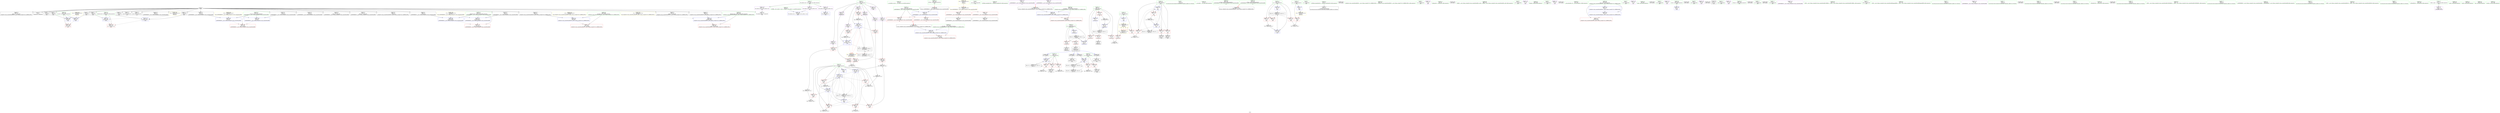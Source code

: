 digraph "SVFG" {
	label="SVFG";

	Node0x5620d63fee70 [shape=record,color=grey,label="{NodeID: 0\nNullPtr}"];
	Node0x5620d63fee70 -> Node0x5620d653d270[style=solid];
	Node0x5620d63fee70 -> Node0x5620d653d370[style=solid];
	Node0x5620d63fee70 -> Node0x5620d653d440[style=solid];
	Node0x5620d63fee70 -> Node0x5620d653d510[style=solid];
	Node0x5620d63fee70 -> Node0x5620d653d5e0[style=solid];
	Node0x5620d63fee70 -> Node0x5620d653d6b0[style=solid];
	Node0x5620d63fee70 -> Node0x5620d653d780[style=solid];
	Node0x5620d63fee70 -> Node0x5620d653d850[style=solid];
	Node0x5620d63fee70 -> Node0x5620d653d920[style=solid];
	Node0x5620d63fee70 -> Node0x5620d653d9f0[style=solid];
	Node0x5620d63fee70 -> Node0x5620d653dac0[style=solid];
	Node0x5620d63fee70 -> Node0x5620d653db90[style=solid];
	Node0x5620d63fee70 -> Node0x5620d653dc60[style=solid];
	Node0x5620d63fee70 -> Node0x5620d653dd30[style=solid];
	Node0x5620d63fee70 -> Node0x5620d653de00[style=solid];
	Node0x5620d63fee70 -> Node0x5620d653ded0[style=solid];
	Node0x5620d63fee70 -> Node0x5620d653dfa0[style=solid];
	Node0x5620d63fee70 -> Node0x5620d653e070[style=solid];
	Node0x5620d63fee70 -> Node0x5620d653e140[style=solid];
	Node0x5620d63fee70 -> Node0x5620d653e210[style=solid];
	Node0x5620d63fee70 -> Node0x5620d653e2e0[style=solid];
	Node0x5620d63fee70 -> Node0x5620d653e3b0[style=solid];
	Node0x5620d63fee70 -> Node0x5620d6543db0[style=solid];
	Node0x5620d653e8c0 [shape=record,color=blue,label="{NodeID: 194\n108\<--180\nexn.slot\<--\nmain\n}"];
	Node0x5620d653e8c0 -> Node0x5620d65421f0[style=dashed];
	Node0x5620d653b150 [shape=record,color=purple,label="{NodeID: 111\n201\<--13\narrayidx15\<--p\nmain\n}"];
	Node0x5620d653b150 -> Node0x5620d6542e20[style=solid];
	Node0x5620d653b150 -> Node0x5620d653eb30[style=solid];
	Node0x5620d6539b40 [shape=record,color=green,label="{NodeID: 28\n42\<--43\n__cxx_global_var_init\<--__cxx_global_var_init_field_insensitive\n}"];
	Node0x5620d6570a40 [shape=record,color=black,label="{NodeID: 388\n355 = PHI(283, 297, )\n1st arg _ZStplIcSt11char_traitsIcESaIcEENSt7__cxx1112basic_stringIT_T0_T1_EERKS8_PKS5_ }"];
	Node0x5620d6570a40 -> Node0x5620d653f420[style=solid];
	Node0x5620d654d200 [shape=record,color=grey,label="{NodeID: 305\n86 = cmp(81, 85, )\n}"];
	Node0x5620d6541aa0 [shape=record,color=red,label="{NodeID: 139\n301\<--36\n\<--stdout\n_Z4OPENRKNSt7__cxx1112basic_stringIcSt11char_traitsIcESaIcEEE\n}"];
	Node0x5620d6541aa0 -> Node0x5620d653bc90[style=solid];
	Node0x5620d653c4f0 [shape=record,color=green,label="{NodeID: 56\n276\<--277\nexn.slot\<--exn.slot_field_insensitive\n_Z4OPENRKNSt7__cxx1112basic_stringIcSt11char_traitsIcESaIcEEE\n}"];
	Node0x5620d653c4f0 -> Node0x5620d6543300[style=solid];
	Node0x5620d653c4f0 -> Node0x5620d653f0e0[style=solid];
	Node0x5620d653c4f0 -> Node0x5620d653f280[style=solid];
	Node0x5620d655e170 [shape=record,color=yellow,style=double,label="{NodeID: 333\n47V_1 = ENCHI(MR_47V_0)\npts\{366 \}\nFun[_ZStplIcSt11char_traitsIcESaIcEENSt7__cxx1112basic_stringIT_T0_T1_EERKS8_PKS5_]}"];
	Node0x5620d655e170 -> Node0x5620d65467f0[style=dashed];
	Node0x5620d6543160 [shape=record,color=red,label="{NodeID: 167\n283\<--272\n\<--s.addr\n_Z4OPENRKNSt7__cxx1112basic_stringIcSt11char_traitsIcESaIcEEE\n|{<s0>22}}"];
	Node0x5620d6543160:s0 -> Node0x5620d6570a40[style=solid,color=red];
	Node0x5620d653dd30 [shape=record,color=black,label="{NodeID: 84\n314\<--3\n\<--dummyVal\n_Z4OPENRKNSt7__cxx1112basic_stringIcSt11char_traitsIcESaIcEEE\n}"];
	Node0x5620d653dd30 -> Node0x5620d653f280[style=solid];
	Node0x5620d6537e10 [shape=record,color=green,label="{NodeID: 1\n7\<--1\n__dso_handle\<--dummyObj\nGlob }"];
	Node0x5620d653e990 [shape=record,color=blue,label="{NodeID: 195\n110\<--182\nehselector.slot\<--\nmain\n}"];
	Node0x5620d653e990 -> Node0x5620d65422c0[style=dashed];
	Node0x5620d653b220 [shape=record,color=purple,label="{NodeID: 112\n211\<--13\narrayidx19\<--p\nmain\n}"];
	Node0x5620d653b220 -> Node0x5620d6542ef0[style=solid];
	Node0x5620d6539c40 [shape=record,color=green,label="{NodeID: 29\n46\<--47\n_ZNSt8ios_base4InitC1Ev\<--_ZNSt8ios_base4InitC1Ev_field_insensitive\n}"];
	Node0x5620d6570540 [shape=record,color=black,label="{NodeID: 389\n356 = PHI(284, 298, )\n2nd arg _ZStplIcSt11char_traitsIcESaIcEENSt7__cxx1112basic_stringIT_T0_T1_EERKS8_PKS5_ }"];
	Node0x5620d6570540 -> Node0x5620d653f4f0[style=solid];
	Node0x5620d654d380 [shape=record,color=grey,label="{NodeID: 306\n235 = cmp(233, 234, )\n}"];
	Node0x5620d6541b70 [shape=record,color=red,label="{NodeID: 140\n82\<--67\n\<--ret\n_Z8majorityv\n}"];
	Node0x5620d6541b70 -> Node0x5620d653b540[style=solid];
	Node0x5620d653c5c0 [shape=record,color=green,label="{NodeID: 57\n278\<--279\nehselector.slot\<--ehselector.slot_field_insensitive\n_Z4OPENRKNSt7__cxx1112basic_stringIcSt11char_traitsIcESaIcEEE\n}"];
	Node0x5620d653c5c0 -> Node0x5620d65433d0[style=solid];
	Node0x5620d653c5c0 -> Node0x5620d653f1b0[style=solid];
	Node0x5620d653c5c0 -> Node0x5620d653f350[style=solid];
	Node0x5620d655e250 [shape=record,color=yellow,style=double,label="{NodeID: 334\n10V_1 = ENCHI(MR_10V_0)\npts\{1 \}\nFun[main]|{<s0>5}}"];
	Node0x5620d655e250:s0 -> Node0x5620d655ed00[style=dashed,color=red];
	Node0x5620d6543230 [shape=record,color=red,label="{NodeID: 168\n297\<--272\n\<--s.addr\n_Z4OPENRKNSt7__cxx1112basic_stringIcSt11char_traitsIcESaIcEEE\n|{<s0>26}}"];
	Node0x5620d6543230:s0 -> Node0x5620d6570a40[style=solid,color=red];
	Node0x5620d653de00 [shape=record,color=black,label="{NodeID: 85\n316\<--3\n\<--dummyVal\n_Z4OPENRKNSt7__cxx1112basic_stringIcSt11char_traitsIcESaIcEEE\n}"];
	Node0x5620d653de00 -> Node0x5620d653f350[style=solid];
	Node0x5620d6537ea0 [shape=record,color=green,label="{NodeID: 2\n9\<--1\n\<--dummyObj\nCan only get source location for instruction, argument, global var or function.}"];
	Node0x5620d653ea60 [shape=record,color=blue,label="{NodeID: 196\n116\<--197\na\<--call13\nmain\n}"];
	Node0x5620d653ea60 -> Node0x5620d6542940[style=dashed];
	Node0x5620d653ea60 -> Node0x5620d6542a10[style=dashed];
	Node0x5620d653ea60 -> Node0x5620d6542ae0[style=dashed];
	Node0x5620d653ea60 -> Node0x5620d653ea60[style=dashed];
	Node0x5620d653ea60 -> Node0x5620d6559db0[style=dashed];
	Node0x5620d653b2f0 [shape=record,color=purple,label="{NodeID: 113\n222\<--13\narrayidx23\<--p\nmain\n}"];
	Node0x5620d653b2f0 -> Node0x5620d6542fc0[style=solid];
	Node0x5620d653b2f0 -> Node0x5620d653eda0[style=solid];
	Node0x5620d6539d40 [shape=record,color=green,label="{NodeID: 30\n52\<--53\n__cxa_atexit\<--__cxa_atexit_field_insensitive\n}"];
	Node0x5620d6571d00 [shape=record,color=black,label="{NodeID: 390\n271 = PHI(104, )\n0th arg _Z4OPENRKNSt7__cxx1112basic_stringIcSt11char_traitsIcESaIcEEE }"];
	Node0x5620d6571d00 -> Node0x5620d653f010[style=solid];
	Node0x5620d6541c40 [shape=record,color=red,label="{NodeID: 141\n97\<--67\n\<--ret\n_Z8majorityv\n}"];
	Node0x5620d6541c40 -> Node0x5620d653b610[style=solid];
	Node0x5620d653c690 [shape=record,color=green,label="{NodeID: 58\n280\<--281\nref.tmp2\<--ref.tmp2_field_insensitive\n_Z4OPENRKNSt7__cxx1112basic_stringIcSt11char_traitsIcESaIcEEE\n|{<s0>26}}"];
	Node0x5620d653c690:s0 -> Node0x5620d6573810[style=solid,color=red];
	Node0x5620d655e360 [shape=record,color=yellow,style=double,label="{NodeID: 335\n12V_1 = ENCHI(MR_12V_0)\npts\{10 \}\nFun[main]}"];
	Node0x5620d655e360 -> Node0x5620d6541280[style=dashed];
	Node0x5620d6543300 [shape=record,color=red,label="{NodeID: 169\n320\<--276\nexn\<--exn.slot\n_Z4OPENRKNSt7__cxx1112basic_stringIcSt11char_traitsIcESaIcEEE\n}"];
	Node0x5620d653ded0 [shape=record,color=black,label="{NodeID: 86\n322\<--3\nlpad.val\<--dummyVal\n_Z4OPENRKNSt7__cxx1112basic_stringIcSt11char_traitsIcESaIcEEE\n}"];
	Node0x5620d6537f30 [shape=record,color=green,label="{NodeID: 3\n17\<--1\n.str\<--dummyObj\nGlob }"];
	Node0x5620d653eb30 [shape=record,color=blue,label="{NodeID: 197\n201\<--203\narrayidx15\<--dec\nmain\n|{|<s4>15|<s5>16}}"];
	Node0x5620d653eb30 -> Node0x5620d6542ef0[style=dashed];
	Node0x5620d653eb30 -> Node0x5620d6542fc0[style=dashed];
	Node0x5620d653eb30 -> Node0x5620d653eda0[style=dashed];
	Node0x5620d653eb30 -> Node0x5620d6557ab0[style=dashed];
	Node0x5620d653eb30:s4 -> Node0x5620d655f380[style=dashed,color=red];
	Node0x5620d653eb30:s5 -> Node0x5620d655f380[style=dashed,color=red];
	Node0x5620d653b3c0 [shape=record,color=purple,label="{NodeID: 114\n231\<--13\narrayidx28\<--p\nmain\n}"];
	Node0x5620d653b3c0 -> Node0x5620d6543090[style=solid];
	Node0x5620d6539e40 [shape=record,color=green,label="{NodeID: 31\n51\<--57\n_ZNSt8ios_base4InitD1Ev\<--_ZNSt8ios_base4InitD1Ev_field_insensitive\n}"];
	Node0x5620d6539e40 -> Node0x5620d653e550[style=solid];
	Node0x5620d65727b0 [shape=record,color=black,label="{NodeID: 391\n376 = PHI()\n}"];
	Node0x5620d6541d10 [shape=record,color=red,label="{NodeID: 142\n74\<--69\n\<--i\n_Z8majorityv\n}"];
	Node0x5620d6541d10 -> Node0x5620d654ca80[style=solid];
	Node0x5620d653c760 [shape=record,color=green,label="{NodeID: 59\n286\<--287\n_ZStplIcSt11char_traitsIcESaIcEENSt7__cxx1112basic_stringIT_T0_T1_EERKS8_PKS5_\<--_ZStplIcSt11char_traitsIcESaIcEENSt7__cxx1112basic_stringIT_T0_T1_EERKS8_PKS5__field_insensitive\n}"];
	Node0x5620d655e440 [shape=record,color=yellow,style=double,label="{NodeID: 336\n2V_1 = ENCHI(MR_2V_0)\npts\{12 \}\nFun[main]|{|<s1>14|<s2>15|<s3>16|<s4>17}}"];
	Node0x5620d655e440 -> Node0x5620d6541420[style=dashed];
	Node0x5620d655e440:s1 -> Node0x5620d655f0b0[style=dashed,color=red];
	Node0x5620d655e440:s2 -> Node0x5620d655f0b0[style=dashed,color=red];
	Node0x5620d655e440:s3 -> Node0x5620d655f0b0[style=dashed,color=red];
	Node0x5620d655e440:s4 -> Node0x5620d655f0b0[style=dashed,color=red];
	Node0x5620d65433d0 [shape=record,color=red,label="{NodeID: 170\n321\<--278\nsel\<--ehselector.slot\n_Z4OPENRKNSt7__cxx1112basic_stringIcSt11char_traitsIcESaIcEEE\n}"];
	Node0x5620d653dfa0 [shape=record,color=black,label="{NodeID: 87\n323\<--3\nlpad.val7\<--dummyVal\n_Z4OPENRKNSt7__cxx1112basic_stringIcSt11char_traitsIcESaIcEEE\n}"];
	Node0x5620d6537fc0 [shape=record,color=green,label="{NodeID: 4\n19\<--1\n.str.1\<--dummyObj\nGlob }"];
	Node0x5620d653ec00 [shape=record,color=blue,label="{NodeID: 198\n15\<--207\ntotal\<--dec16\nmain\n}"];
	Node0x5620d653ec00 -> Node0x5620d65415c0[style=dashed];
	Node0x5620d653ec00 -> Node0x5620d6541690[style=dashed];
	Node0x5620d653ec00 -> Node0x5620d6541760[style=dashed];
	Node0x5620d653ec00 -> Node0x5620d6541830[style=dashed];
	Node0x5620d653ec00 -> Node0x5620d653ec00[style=dashed];
	Node0x5620d653ec00 -> Node0x5620d653ee70[style=dashed];
	Node0x5620d653ec00 -> Node0x5620d6558eb0[style=dashed];
	Node0x5620d6540740 [shape=record,color=purple,label="{NodeID: 115\n124\<--17\n\<--.str\nmain\n}"];
	Node0x5620d6539f40 [shape=record,color=green,label="{NodeID: 32\n64\<--65\n_Z8majorityv\<--_Z8majorityv_field_insensitive\n}"];
	Node0x5620d65728b0 [shape=record,color=black,label="{NodeID: 392\n49 = PHI()\n}"];
	Node0x5620d6541de0 [shape=record,color=red,label="{NodeID: 143\n78\<--69\n\<--i\n_Z8majorityv\n}"];
	Node0x5620d6541de0 -> Node0x5620d653e650[style=solid];
	Node0x5620d653c860 [shape=record,color=green,label="{NodeID: 60\n289\<--290\n_ZNKSt7__cxx1112basic_stringIcSt11char_traitsIcESaIcEE5c_strEv\<--_ZNKSt7__cxx1112basic_stringIcSt11char_traitsIcESaIcEE5c_strEv_field_insensitive\n}"];
	Node0x5620d65434a0 [shape=record,color=red,label="{NodeID: 171\n371\<--357\n\<--__lhs.addr\n_ZStplIcSt11char_traitsIcESaIcEENSt7__cxx1112basic_stringIT_T0_T1_EERKS8_PKS5_\n}"];
	Node0x5620d653e070 [shape=record,color=black,label="{NodeID: 88\n383\<--3\n\<--dummyVal\n_ZStplIcSt11char_traitsIcESaIcEENSt7__cxx1112basic_stringIT_T0_T1_EERKS8_PKS5_\n}"];
	Node0x5620d6538800 [shape=record,color=green,label="{NodeID: 5\n21\<--1\n.str.2\<--dummyObj\nGlob }"];
	Node0x5620d653ecd0 [shape=record,color=blue,label="{NodeID: 199\n118\<--218\nb\<--call21\nmain\n}"];
	Node0x5620d653ecd0 -> Node0x5620d6542bb0[style=dashed];
	Node0x5620d653ecd0 -> Node0x5620d6542c80[style=dashed];
	Node0x5620d653ecd0 -> Node0x5620d655c9b0[style=dashed];
	Node0x5620d65407d0 [shape=record,color=purple,label="{NodeID: 116\n137\<--19\n\<--.str.1\nmain\n}"];
	Node0x5620d653a040 [shape=record,color=green,label="{NodeID: 33\n67\<--68\nret\<--ret_field_insensitive\n_Z8majorityv\n}"];
	Node0x5620d653a040 -> Node0x5620d6541b70[style=solid];
	Node0x5620d653a040 -> Node0x5620d6541c40[style=solid];
	Node0x5620d653a040 -> Node0x5620d6543eb0[style=solid];
	Node0x5620d653a040 -> Node0x5620d6544050[style=solid];
	Node0x5620d65729b0 [shape=record,color=black,label="{NodeID: 393\n229 = PHI(66, )\n}"];
	Node0x5620d65729b0 -> Node0x5620d653baf0[style=solid];
	Node0x5620d6541eb0 [shape=record,color=red,label="{NodeID: 144\n88\<--69\n\<--i\n_Z8majorityv\n}"];
	Node0x5620d6541eb0 -> Node0x5620d6544050[style=solid];
	Node0x5620d653c960 [shape=record,color=green,label="{NodeID: 61\n294\<--295\nfreopen\<--freopen_field_insensitive\n}"];
	Node0x5620d6543570 [shape=record,color=red,label="{NodeID: 172\n375\<--359\n\<--__rhs.addr\n_ZStplIcSt11char_traitsIcESaIcEENSt7__cxx1112basic_stringIT_T0_T1_EERKS8_PKS5_\n}"];
	Node0x5620d653e140 [shape=record,color=black,label="{NodeID: 89\n384\<--3\n\<--dummyVal\n_ZStplIcSt11char_traitsIcESaIcEENSt7__cxx1112basic_stringIT_T0_T1_EERKS8_PKS5_\n}"];
	Node0x5620d653e140 -> Node0x5620d6546720[style=solid];
	Node0x5620d6538890 [shape=record,color=green,label="{NodeID: 6\n23\<--1\n.str.3\<--dummyObj\nGlob }"];
	Node0x5620d653eda0 [shape=record,color=blue,label="{NodeID: 200\n222\<--224\narrayidx23\<--dec24\nmain\n|{|<s2>17}}"];
	Node0x5620d653eda0 -> Node0x5620d6543090[style=dashed];
	Node0x5620d653eda0 -> Node0x5620d6557ab0[style=dashed];
	Node0x5620d653eda0:s2 -> Node0x5620d655f380[style=dashed,color=red];
	Node0x5620d6540860 [shape=record,color=purple,label="{NodeID: 117\n148\<--19\n\<--.str.1\nmain\n}"];
	Node0x5620d653a110 [shape=record,color=green,label="{NodeID: 34\n69\<--70\ni\<--i_field_insensitive\n_Z8majorityv\n}"];
	Node0x5620d653a110 -> Node0x5620d6541d10[style=solid];
	Node0x5620d653a110 -> Node0x5620d6541de0[style=solid];
	Node0x5620d653a110 -> Node0x5620d6541eb0[style=solid];
	Node0x5620d653a110 -> Node0x5620d6541f80[style=solid];
	Node0x5620d653a110 -> Node0x5620d6543f80[style=solid];
	Node0x5620d653a110 -> Node0x5620d6544120[style=solid];
	Node0x5620d6572be0 [shape=record,color=black,label="{NodeID: 394\n247 = PHI()\n}"];
	Node0x5620d6541f80 [shape=record,color=red,label="{NodeID: 145\n92\<--69\n\<--i\n_Z8majorityv\n}"];
	Node0x5620d6541f80 -> Node0x5620d6540290[style=solid];
	Node0x5620d653ca60 [shape=record,color=green,label="{NodeID: 62\n331\<--332\n__gxx_personality_v0\<--__gxx_personality_v0_field_insensitive\n}"];
	Node0x5620d655e6e0 [shape=record,color=yellow,style=double,label="{NodeID: 339\n19V_1 = ENCHI(MR_19V_0)\npts\{109 \}\nFun[main]}"];
	Node0x5620d655e6e0 -> Node0x5620d653e720[style=dashed];
	Node0x5620d655e6e0 -> Node0x5620d653e8c0[style=dashed];
	Node0x5620d6543640 [shape=record,color=red,label="{NodeID: 173\n381\<--361\nnrvo.val\<--nrvo\n_ZStplIcSt11char_traitsIcESaIcEENSt7__cxx1112basic_stringIT_T0_T1_EERKS8_PKS5_\n}"];
	Node0x5620d653e210 [shape=record,color=black,label="{NodeID: 90\n386\<--3\n\<--dummyVal\n_ZStplIcSt11char_traitsIcESaIcEENSt7__cxx1112basic_stringIT_T0_T1_EERKS8_PKS5_\n}"];
	Node0x5620d653e210 -> Node0x5620d65467f0[style=solid];
	Node0x5620d6538920 [shape=record,color=green,label="{NodeID: 7\n25\<--1\n.str.4\<--dummyObj\nGlob }"];
	Node0x5620d653ee70 [shape=record,color=blue,label="{NodeID: 201\n15\<--227\ntotal\<--dec25\nmain\n}"];
	Node0x5620d653ee70 -> Node0x5620d65415c0[style=dashed];
	Node0x5620d653ee70 -> Node0x5620d6541690[style=dashed];
	Node0x5620d653ee70 -> Node0x5620d6541900[style=dashed];
	Node0x5620d653ee70 -> Node0x5620d653ec00[style=dashed];
	Node0x5620d653ee70 -> Node0x5620d6558eb0[style=dashed];
	Node0x5620d6540930 [shape=record,color=purple,label="{NodeID: 118\n159\<--19\n\<--.str.1\nmain\n}"];
	Node0x5620d653a1e0 [shape=record,color=green,label="{NodeID: 35\n99\<--100\nmain\<--main_field_insensitive\n}"];
	Node0x5620d6572cb0 [shape=record,color=black,label="{NodeID: 395\n252 = PHI()\n}"];
	Node0x5620d6557ab0 [shape=record,color=black,label="{NodeID: 312\nMR_8V_3 = PHI(MR_8V_6, MR_8V_2, )\npts\{140000 \}\n|{|<s3>14}}"];
	Node0x5620d6557ab0 -> Node0x5620d6542e20[style=dashed];
	Node0x5620d6557ab0 -> Node0x5620d653eb30[style=dashed];
	Node0x5620d6557ab0 -> Node0x5620d655a7b0[style=dashed];
	Node0x5620d6557ab0:s3 -> Node0x5620d655f380[style=dashed,color=red];
	Node0x5620d6542050 [shape=record,color=red,label="{NodeID: 146\n81\<--80\n\<--arrayidx\n_Z8majorityv\n}"];
	Node0x5620d6542050 -> Node0x5620d654d200[style=solid];
	Node0x5620d653cb60 [shape=record,color=green,label="{NodeID: 63\n357\<--358\n__lhs.addr\<--__lhs.addr_field_insensitive\n_ZStplIcSt11char_traitsIcESaIcEENSt7__cxx1112basic_stringIT_T0_T1_EERKS8_PKS5_\n}"];
	Node0x5620d653cb60 -> Node0x5620d65434a0[style=solid];
	Node0x5620d653cb60 -> Node0x5620d653f420[style=solid];
	Node0x5620d655e7c0 [shape=record,color=yellow,style=double,label="{NodeID: 340\n21V_1 = ENCHI(MR_21V_0)\npts\{111 \}\nFun[main]}"];
	Node0x5620d655e7c0 -> Node0x5620d653e7f0[style=dashed];
	Node0x5620d655e7c0 -> Node0x5620d653e990[style=dashed];
	Node0x5620d6543710 [shape=record,color=red,label="{NodeID: 174\n393\<--363\nexn\<--exn.slot\n_ZStplIcSt11char_traitsIcESaIcEENSt7__cxx1112basic_stringIT_T0_T1_EERKS8_PKS5_\n}"];
	Node0x5620d653e2e0 [shape=record,color=black,label="{NodeID: 91\n395\<--3\nlpad.val\<--dummyVal\n_ZStplIcSt11char_traitsIcESaIcEENSt7__cxx1112basic_stringIT_T0_T1_EERKS8_PKS5_\n}"];
	Node0x5620d65389b0 [shape=record,color=green,label="{NodeID: 8\n27\<--1\n.str.5\<--dummyObj\nGlob }"];
	Node0x5620d653ef40 [shape=record,color=blue,label="{NodeID: 202\n112\<--261\nitc\<--inc40\nmain\n}"];
	Node0x5620d653ef40 -> Node0x5620d65593b0[style=dashed];
	Node0x5620d6540a00 [shape=record,color=purple,label="{NodeID: 119\n189\<--21\n\<--.str.2\nmain\n}"];
	Node0x5620d653a2e0 [shape=record,color=green,label="{NodeID: 36\n102\<--103\nretval\<--retval_field_insensitive\nmain\n}"];
	Node0x5620d653a2e0 -> Node0x5620d65441f0[style=solid];
	Node0x5620d6572d80 [shape=record,color=black,label="{NodeID: 396\n138 = PHI()\n}"];
	Node0x5620d6557fb0 [shape=record,color=black,label="{NodeID: 313\nMR_4V_3 = PHI(MR_4V_5, MR_4V_2, )\npts\{68 \}\n}"];
	Node0x5620d6557fb0 -> Node0x5620d6541b70[style=dashed];
	Node0x5620d6557fb0 -> Node0x5620d6541c40[style=dashed];
	Node0x5620d6557fb0 -> Node0x5620d6544050[style=dashed];
	Node0x5620d6557fb0 -> Node0x5620d6557fb0[style=dashed];
	Node0x5620d6542120 [shape=record,color=red,label="{NodeID: 147\n85\<--84\n\<--arrayidx2\n_Z8majorityv\n}"];
	Node0x5620d6542120 -> Node0x5620d654d200[style=solid];
	Node0x5620d653cc30 [shape=record,color=green,label="{NodeID: 64\n359\<--360\n__rhs.addr\<--__rhs.addr_field_insensitive\n_ZStplIcSt11char_traitsIcESaIcEENSt7__cxx1112basic_stringIT_T0_T1_EERKS8_PKS5_\n}"];
	Node0x5620d653cc30 -> Node0x5620d6543570[style=solid];
	Node0x5620d653cc30 -> Node0x5620d653f4f0[style=solid];
	Node0x5620d65437e0 [shape=record,color=red,label="{NodeID: 175\n394\<--365\nsel\<--ehselector.slot\n_ZStplIcSt11char_traitsIcESaIcEENSt7__cxx1112basic_stringIT_T0_T1_EERKS8_PKS5_\n}"];
	Node0x5620d653e3b0 [shape=record,color=black,label="{NodeID: 92\n396\<--3\nlpad.val1\<--dummyVal\n_ZStplIcSt11char_traitsIcESaIcEENSt7__cxx1112basic_stringIT_T0_T1_EERKS8_PKS5_\n}"];
	Node0x5620d6538a40 [shape=record,color=green,label="{NodeID: 9\n29\<--1\n.str.6\<--dummyObj\nGlob }"];
	Node0x5620d653f010 [shape=record,color=blue,label="{NodeID: 203\n272\<--271\ns.addr\<--s\n_Z4OPENRKNSt7__cxx1112basic_stringIcSt11char_traitsIcESaIcEEE\n}"];
	Node0x5620d653f010 -> Node0x5620d6543160[style=dashed];
	Node0x5620d653f010 -> Node0x5620d6543230[style=dashed];
	Node0x5620d6540ad0 [shape=record,color=purple,label="{NodeID: 120\n246\<--23\n\<--.str.3\nmain\n}"];
	Node0x5620d653a3b0 [shape=record,color=green,label="{NodeID: 37\n104\<--105\nref.tmp\<--ref.tmp_field_insensitive\nmain\n|{<s0>5}}"];
	Node0x5620d653a3b0:s0 -> Node0x5620d6571d00[style=solid,color=red];
	Node0x5620d6572e50 [shape=record,color=black,label="{NodeID: 397\n149 = PHI()\n}"];
	Node0x5620d65584b0 [shape=record,color=black,label="{NodeID: 314\nMR_6V_3 = PHI(MR_6V_4, MR_6V_2, )\npts\{70 \}\n}"];
	Node0x5620d65584b0 -> Node0x5620d6541d10[style=dashed];
	Node0x5620d65584b0 -> Node0x5620d6541de0[style=dashed];
	Node0x5620d65584b0 -> Node0x5620d6541eb0[style=dashed];
	Node0x5620d65584b0 -> Node0x5620d6541f80[style=dashed];
	Node0x5620d65584b0 -> Node0x5620d6544120[style=dashed];
	Node0x5620d65421f0 [shape=record,color=red,label="{NodeID: 148\n265\<--108\nexn\<--exn.slot\nmain\n}"];
	Node0x5620d653cd00 [shape=record,color=green,label="{NodeID: 65\n361\<--362\nnrvo\<--nrvo_field_insensitive\n_ZStplIcSt11char_traitsIcESaIcEENSt7__cxx1112basic_stringIT_T0_T1_EERKS8_PKS5_\n}"];
	Node0x5620d653cd00 -> Node0x5620d6543640[style=solid];
	Node0x5620d653cd00 -> Node0x5620d653f5c0[style=solid];
	Node0x5620d653cd00 -> Node0x5620d653f690[style=solid];
	Node0x5620d65438b0 [shape=record,color=blue,label="{NodeID: 176\n8\<--9\nntc\<--\nGlob }"];
	Node0x5620d65438b0 -> Node0x5620d655e360[style=dashed];
	Node0x5620d653e480 [shape=record,color=black,label="{NodeID: 93\n101\<--9\nmain_ret\<--\nmain\n}"];
	Node0x5620d6538ad0 [shape=record,color=green,label="{NodeID: 10\n31\<--1\nstdin\<--dummyObj\nGlob }"];
	Node0x5620d6540110 [shape=record,color=grey,label="{NodeID: 287\n250 = Binary(243, 249, )\n}"];
	Node0x5620d653f0e0 [shape=record,color=blue,label="{NodeID: 204\n276\<--307\nexn.slot\<--\n_Z4OPENRKNSt7__cxx1112basic_stringIcSt11char_traitsIcESaIcEEE\n}"];
	Node0x5620d653f0e0 -> Node0x5620d6543300[style=dashed];
	Node0x5620d6540ba0 [shape=record,color=purple,label="{NodeID: 121\n251\<--25\n\<--.str.4\nmain\n}"];
	Node0x5620d653a480 [shape=record,color=green,label="{NodeID: 38\n106\<--107\nref.tmp1\<--ref.tmp1_field_insensitive\nmain\n}"];
	Node0x5620d6572f20 [shape=record,color=black,label="{NodeID: 398\n160 = PHI()\n}"];
	Node0x5620d65422c0 [shape=record,color=red,label="{NodeID: 149\n266\<--110\nsel\<--ehselector.slot\nmain\n}"];
	Node0x5620d653cdd0 [shape=record,color=green,label="{NodeID: 66\n363\<--364\nexn.slot\<--exn.slot_field_insensitive\n_ZStplIcSt11char_traitsIcESaIcEENSt7__cxx1112basic_stringIT_T0_T1_EERKS8_PKS5_\n}"];
	Node0x5620d653cdd0 -> Node0x5620d6543710[style=solid];
	Node0x5620d653cdd0 -> Node0x5620d6546720[style=solid];
	Node0x5620d65439b0 [shape=record,color=blue,label="{NodeID: 177\n11\<--9\nn\<--\nGlob }"];
	Node0x5620d65439b0 -> Node0x5620d655e440[style=dashed];
	Node0x5620d653e550 [shape=record,color=black,label="{NodeID: 94\n50\<--51\n\<--_ZNSt8ios_base4InitD1Ev\nCan only get source location for instruction, argument, global var or function.}"];
	Node0x5620d6538b60 [shape=record,color=green,label="{NodeID: 11\n32\<--1\n.str.7\<--dummyObj\nGlob }"];
	Node0x5620d6540290 [shape=record,color=grey,label="{NodeID: 288\n93 = Binary(92, 94, )\n}"];
	Node0x5620d6540290 -> Node0x5620d6544120[style=solid];
	Node0x5620d653f1b0 [shape=record,color=blue,label="{NodeID: 205\n278\<--309\nehselector.slot\<--\n_Z4OPENRKNSt7__cxx1112basic_stringIcSt11char_traitsIcESaIcEEE\n}"];
	Node0x5620d653f1b0 -> Node0x5620d65433d0[style=dashed];
	Node0x5620d6540c70 [shape=record,color=purple,label="{NodeID: 122\n284\<--27\n\<--.str.5\n_Z4OPENRKNSt7__cxx1112basic_stringIcSt11char_traitsIcESaIcEEE\n|{<s0>22}}"];
	Node0x5620d6540c70:s0 -> Node0x5620d6570540[style=solid,color=red];
	Node0x5620d653a550 [shape=record,color=green,label="{NodeID: 39\n108\<--109\nexn.slot\<--exn.slot_field_insensitive\nmain\n}"];
	Node0x5620d653a550 -> Node0x5620d65421f0[style=solid];
	Node0x5620d653a550 -> Node0x5620d653e720[style=solid];
	Node0x5620d653a550 -> Node0x5620d653e8c0[style=solid];
	Node0x5620d6572ff0 [shape=record,color=black,label="{NodeID: 399\n190 = PHI()\n}"];
	Node0x5620d6558eb0 [shape=record,color=black,label="{NodeID: 316\nMR_15V_2 = PHI(MR_15V_6, MR_15V_1, )\npts\{16 \}\n}"];
	Node0x5620d6558eb0 -> Node0x5620d6544390[style=dashed];
	Node0x5620d6542390 [shape=record,color=red,label="{NodeID: 150\n143\<--112\n\<--itc\nmain\n}"];
	Node0x5620d6542390 -> Node0x5620d654cf00[style=solid];
	Node0x5620d653cea0 [shape=record,color=green,label="{NodeID: 67\n365\<--366\nehselector.slot\<--ehselector.slot_field_insensitive\n_ZStplIcSt11char_traitsIcESaIcEENSt7__cxx1112basic_stringIT_T0_T1_EERKS8_PKS5_\n}"];
	Node0x5620d653cea0 -> Node0x5620d65437e0[style=solid];
	Node0x5620d653cea0 -> Node0x5620d65467f0[style=solid];
	Node0x5620d6543ab0 [shape=record,color=blue,label="{NodeID: 178\n15\<--9\ntotal\<--\nGlob }"];
	Node0x5620d6543ab0 -> Node0x5620d6558eb0[style=dashed];
	Node0x5620d653e650 [shape=record,color=black,label="{NodeID: 95\n79\<--78\nidxprom\<--\n_Z8majorityv\n}"];
	Node0x5620d6538bf0 [shape=record,color=green,label="{NodeID: 12\n34\<--1\n.str.8\<--dummyObj\nGlob }"];
	Node0x5620d6540410 [shape=record,color=grey,label="{NodeID: 289\n213 = Binary(212, 214, )\n}"];
	Node0x5620d6540410 -> Node0x5620d654d080[style=solid];
	Node0x5620d653f280 [shape=record,color=blue,label="{NodeID: 206\n276\<--314\nexn.slot\<--\n_Z4OPENRKNSt7__cxx1112basic_stringIcSt11char_traitsIcESaIcEEE\n}"];
	Node0x5620d653f280 -> Node0x5620d6543300[style=dashed];
	Node0x5620d6540d40 [shape=record,color=purple,label="{NodeID: 123\n292\<--29\n\<--.str.6\n_Z4OPENRKNSt7__cxx1112basic_stringIcSt11char_traitsIcESaIcEEE\n}"];
	Node0x5620d653a620 [shape=record,color=green,label="{NodeID: 40\n110\<--111\nehselector.slot\<--ehselector.slot_field_insensitive\nmain\n}"];
	Node0x5620d653a620 -> Node0x5620d65422c0[style=solid];
	Node0x5620d653a620 -> Node0x5620d653e7f0[style=solid];
	Node0x5620d653a620 -> Node0x5620d653e990[style=solid];
	Node0x5620d65730f0 [shape=record,color=black,label="{NodeID: 400\n197 = PHI(66, )\n}"];
	Node0x5620d65730f0 -> Node0x5620d653ea60[style=solid];
	Node0x5620d65593b0 [shape=record,color=black,label="{NodeID: 317\nMR_23V_3 = PHI(MR_23V_4, MR_23V_2, )\npts\{113 \}\n}"];
	Node0x5620d65593b0 -> Node0x5620d6542390[style=dashed];
	Node0x5620d65593b0 -> Node0x5620d6542460[style=dashed];
	Node0x5620d65593b0 -> Node0x5620d6542530[style=dashed];
	Node0x5620d65593b0 -> Node0x5620d653ef40[style=dashed];
	Node0x5620d6542460 [shape=record,color=red,label="{NodeID: 151\n188\<--112\n\<--itc\nmain\n}"];
	Node0x5620d653cf70 [shape=record,color=green,label="{NodeID: 68\n373\<--374\n_ZNSt7__cxx1112basic_stringIcSt11char_traitsIcESaIcEEC1ERKS4_\<--_ZNSt7__cxx1112basic_stringIcSt11char_traitsIcESaIcEEC1ERKS4__field_insensitive\n}"];
	Node0x5620d6543bb0 [shape=record,color=blue,label="{NodeID: 179\n410\<--38\nllvm.global_ctors_0\<--\nGlob }"];
	Node0x5620d653b540 [shape=record,color=black,label="{NodeID: 96\n83\<--82\nidxprom1\<--\n_Z8majorityv\n}"];
	Node0x5620d6538c80 [shape=record,color=green,label="{NodeID: 13\n36\<--1\nstdout\<--dummyObj\nGlob }"];
	Node0x5620d6540590 [shape=record,color=grey,label="{NodeID: 290\n203 = Binary(202, 204, )\n}"];
	Node0x5620d6540590 -> Node0x5620d653eb30[style=solid];
	Node0x5620d653f350 [shape=record,color=blue,label="{NodeID: 207\n278\<--316\nehselector.slot\<--\n_Z4OPENRKNSt7__cxx1112basic_stringIcSt11char_traitsIcESaIcEEE\n}"];
	Node0x5620d653f350 -> Node0x5620d65433d0[style=dashed];
	Node0x5620d6540e10 [shape=record,color=purple,label="{NodeID: 124\n298\<--32\n\<--.str.7\n_Z4OPENRKNSt7__cxx1112basic_stringIcSt11char_traitsIcESaIcEEE\n|{<s0>26}}"];
	Node0x5620d6540e10:s0 -> Node0x5620d6570540[style=solid,color=red];
	Node0x5620d653a6f0 [shape=record,color=green,label="{NodeID: 41\n112\<--113\nitc\<--itc_field_insensitive\nmain\n}"];
	Node0x5620d653a6f0 -> Node0x5620d6542390[style=solid];
	Node0x5620d653a6f0 -> Node0x5620d6542460[style=solid];
	Node0x5620d653a6f0 -> Node0x5620d6542530[style=solid];
	Node0x5620d653a6f0 -> Node0x5620d65442c0[style=solid];
	Node0x5620d653a6f0 -> Node0x5620d653ef40[style=solid];
	Node0x5620d6573320 [shape=record,color=black,label="{NodeID: 401\n209 = PHI(66, )\n}"];
	Node0x5620d6573320 -> Node0x5620d653b950[style=solid];
	Node0x5620d65598b0 [shape=record,color=black,label="{NodeID: 318\nMR_25V_2 = PHI(MR_25V_4, MR_25V_1, )\npts\{115 \}\n}"];
	Node0x5620d65598b0 -> Node0x5620d6544460[style=dashed];
	Node0x5620d6542530 [shape=record,color=red,label="{NodeID: 152\n260\<--112\n\<--itc\nmain\n}"];
	Node0x5620d6542530 -> Node0x5620d654bd00[style=solid];
	Node0x5620d653d070 [shape=record,color=green,label="{NodeID: 69\n377\<--378\n_ZNSt7__cxx1112basic_stringIcSt11char_traitsIcESaIcEE6appendEPKc\<--_ZNSt7__cxx1112basic_stringIcSt11char_traitsIcESaIcEE6appendEPKc_field_insensitive\n}"];
	Node0x5620d655ed00 [shape=record,color=yellow,style=double,label="{NodeID: 346\n10V_1 = ENCHI(MR_10V_0)\npts\{1 \}\nFun[_Z4OPENRKNSt7__cxx1112basic_stringIcSt11char_traitsIcESaIcEEE]}"];
	Node0x5620d655ed00 -> Node0x5620d65419d0[style=dashed];
	Node0x5620d655ed00 -> Node0x5620d6541aa0[style=dashed];
	Node0x5620d6543cb0 [shape=record,color=blue,label="{NodeID: 180\n411\<--39\nllvm.global_ctors_1\<--_GLOBAL__sub_I_azaky_0_1.cpp\nGlob }"];
	Node0x5620d653b610 [shape=record,color=black,label="{NodeID: 97\n66\<--97\n_Z8majorityv_ret\<--\n_Z8majorityv\n|{<s0>14|<s1>15|<s2>16|<s3>17}}"];
	Node0x5620d653b610:s0 -> Node0x5620d65730f0[style=solid,color=blue];
	Node0x5620d653b610:s1 -> Node0x5620d6573320[style=solid,color=blue];
	Node0x5620d653b610:s2 -> Node0x5620d6573460[style=solid,color=blue];
	Node0x5620d653b610:s3 -> Node0x5620d65729b0[style=solid,color=blue];
	Node0x5620d6538d40 [shape=record,color=green,label="{NodeID: 14\n38\<--1\n\<--dummyObj\nCan only get source location for instruction, argument, global var or function.}"];
	Node0x5620d654bd00 [shape=record,color=grey,label="{NodeID: 291\n261 = Binary(260, 94, )\n}"];
	Node0x5620d654bd00 -> Node0x5620d653ef40[style=solid];
	Node0x5620d653f420 [shape=record,color=blue,label="{NodeID: 208\n357\<--355\n__lhs.addr\<--__lhs\n_ZStplIcSt11char_traitsIcESaIcEENSt7__cxx1112basic_stringIT_T0_T1_EERKS8_PKS5_\n}"];
	Node0x5620d653f420 -> Node0x5620d65434a0[style=dashed];
	Node0x5620d6540ee0 [shape=record,color=purple,label="{NodeID: 125\n302\<--34\n\<--.str.8\n_Z4OPENRKNSt7__cxx1112basic_stringIcSt11char_traitsIcESaIcEEE\n}"];
	Node0x5620d653a7c0 [shape=record,color=green,label="{NodeID: 42\n114\<--115\ni\<--i_field_insensitive\nmain\n}"];
	Node0x5620d653a7c0 -> Node0x5620d6542600[style=solid];
	Node0x5620d653a7c0 -> Node0x5620d65426d0[style=solid];
	Node0x5620d653a7c0 -> Node0x5620d65427a0[style=solid];
	Node0x5620d653a7c0 -> Node0x5620d6542870[style=solid];
	Node0x5620d653a7c0 -> Node0x5620d6544460[style=solid];
	Node0x5620d653a7c0 -> Node0x5620d6544600[style=solid];
	Node0x5620d6573460 [shape=record,color=black,label="{NodeID: 402\n218 = PHI(66, )\n}"];
	Node0x5620d6573460 -> Node0x5620d653ecd0[style=solid];
	Node0x5620d6559db0 [shape=record,color=black,label="{NodeID: 319\nMR_27V_2 = PHI(MR_27V_3, MR_27V_1, )\npts\{117 \}\n}"];
	Node0x5620d6559db0 -> Node0x5620d653ea60[style=dashed];
	Node0x5620d6559db0 -> Node0x5620d6559db0[style=dashed];
	Node0x5620d6542600 [shape=record,color=red,label="{NodeID: 153\n152\<--114\n\<--i\nmain\n}"];
	Node0x5620d6542600 -> Node0x5620d654cc00[style=solid];
	Node0x5620d653d170 [shape=record,color=green,label="{NodeID: 70\n39\<--406\n_GLOBAL__sub_I_azaky_0_1.cpp\<--_GLOBAL__sub_I_azaky_0_1.cpp_field_insensitive\n}"];
	Node0x5620d653d170 -> Node0x5620d6543cb0[style=solid];
	Node0x5620d6543db0 [shape=record,color=blue, style = dotted,label="{NodeID: 181\n412\<--3\nllvm.global_ctors_2\<--dummyVal\nGlob }"];
	Node0x5620d653b6e0 [shape=record,color=black,label="{NodeID: 98\n157\<--156\nidxprom\<--\nmain\n}"];
	Node0x5620d6538e40 [shape=record,color=green,label="{NodeID: 15\n94\<--1\n\<--dummyObj\nCan only get source location for instruction, argument, global var or function.}"];
	Node0x5620d654be80 [shape=record,color=grey,label="{NodeID: 292\n207 = Binary(206, 204, )\n}"];
	Node0x5620d654be80 -> Node0x5620d653ec00[style=solid];
	Node0x5620d653f4f0 [shape=record,color=blue,label="{NodeID: 209\n359\<--356\n__rhs.addr\<--__rhs\n_ZStplIcSt11char_traitsIcESaIcEENSt7__cxx1112basic_stringIT_T0_T1_EERKS8_PKS5_\n}"];
	Node0x5620d653f4f0 -> Node0x5620d6543570[style=dashed];
	Node0x5620d6540fb0 [shape=record,color=purple,label="{NodeID: 126\n410\<--37\nllvm.global_ctors_0\<--llvm.global_ctors\nGlob }"];
	Node0x5620d6540fb0 -> Node0x5620d6543bb0[style=solid];
	Node0x5620d653a890 [shape=record,color=green,label="{NodeID: 43\n116\<--117\na\<--a_field_insensitive\nmain\n}"];
	Node0x5620d653a890 -> Node0x5620d6542940[style=solid];
	Node0x5620d653a890 -> Node0x5620d6542a10[style=solid];
	Node0x5620d653a890 -> Node0x5620d6542ae0[style=solid];
	Node0x5620d653a890 -> Node0x5620d653ea60[style=solid];
	Node0x5620d65735a0 [shape=record,color=black,label="{NodeID: 403\n255 = PHI()\n}"];
	Node0x5620d655a2b0 [shape=record,color=black,label="{NodeID: 320\nMR_29V_2 = PHI(MR_29V_3, MR_29V_1, )\npts\{119 \}\n}"];
	Node0x5620d655a2b0 -> Node0x5620d653ecd0[style=dashed];
	Node0x5620d655a2b0 -> Node0x5620d655a2b0[style=dashed];
	Node0x5620d655a2b0 -> Node0x5620d655c9b0[style=dashed];
	Node0x5620d65426d0 [shape=record,color=red,label="{NodeID: 154\n156\<--114\n\<--i\nmain\n}"];
	Node0x5620d65426d0 -> Node0x5620d653b6e0[style=solid];
	Node0x5620d653d270 [shape=record,color=black,label="{NodeID: 71\n2\<--3\ndummyVal\<--dummyVal\n}"];
	Node0x5620d655eef0 [shape=record,color=yellow,style=double,label="{NodeID: 348\n35V_1 = ENCHI(MR_35V_0)\npts\{277 \}\nFun[_Z4OPENRKNSt7__cxx1112basic_stringIcSt11char_traitsIcESaIcEEE]}"];
	Node0x5620d655eef0 -> Node0x5620d653f0e0[style=dashed];
	Node0x5620d655eef0 -> Node0x5620d653f280[style=dashed];
	Node0x5620d6543eb0 [shape=record,color=blue,label="{NodeID: 182\n67\<--9\nret\<--\n_Z8majorityv\n}"];
	Node0x5620d6543eb0 -> Node0x5620d6557fb0[style=dashed];
	Node0x5620d653b7b0 [shape=record,color=black,label="{NodeID: 99\n162\<--161\nidxprom9\<--\nmain\n}"];
	Node0x5620d6538f40 [shape=record,color=green,label="{NodeID: 16\n204\<--1\n\<--dummyObj\nCan only get source location for instruction, argument, global var or function.}"];
	Node0x5620d654c000 [shape=record,color=grey,label="{NodeID: 293\n224 = Binary(223, 204, )\n}"];
	Node0x5620d654c000 -> Node0x5620d653eda0[style=solid];
	Node0x5620d653f5c0 [shape=record,color=blue,label="{NodeID: 210\n361\<--370\nnrvo\<--\n_ZStplIcSt11char_traitsIcESaIcEENSt7__cxx1112basic_stringIT_T0_T1_EERKS8_PKS5_\n}"];
	Node0x5620d653f5c0 -> Node0x5620d653f690[style=dashed];
	Node0x5620d6541080 [shape=record,color=purple,label="{NodeID: 127\n411\<--37\nllvm.global_ctors_1\<--llvm.global_ctors\nGlob }"];
	Node0x5620d6541080 -> Node0x5620d6543cb0[style=solid];
	Node0x5620d653a960 [shape=record,color=green,label="{NodeID: 44\n118\<--119\nb\<--b_field_insensitive\nmain\n}"];
	Node0x5620d653a960 -> Node0x5620d6542bb0[style=solid];
	Node0x5620d653a960 -> Node0x5620d6542c80[style=solid];
	Node0x5620d653a960 -> Node0x5620d653ecd0[style=solid];
	Node0x5620d6573670 [shape=record,color=black,label="{NodeID: 404\n288 = PHI()\n}"];
	Node0x5620d655a7b0 [shape=record,color=black,label="{NodeID: 321\nMR_8V_2 = PHI(MR_8V_3, MR_8V_1, )\npts\{140000 \}\n}"];
	Node0x5620d655a7b0 -> Node0x5620d6542d50[style=dashed];
	Node0x5620d655a7b0 -> Node0x5620d6557ab0[style=dashed];
	Node0x5620d65427a0 [shape=record,color=red,label="{NodeID: 155\n161\<--114\n\<--i\nmain\n}"];
	Node0x5620d65427a0 -> Node0x5620d653b7b0[style=solid];
	Node0x5620d653d370 [shape=record,color=black,label="{NodeID: 72\n173\<--3\n\<--dummyVal\nmain\n}"];
	Node0x5620d655efd0 [shape=record,color=yellow,style=double,label="{NodeID: 349\n37V_1 = ENCHI(MR_37V_0)\npts\{279 \}\nFun[_Z4OPENRKNSt7__cxx1112basic_stringIcSt11char_traitsIcESaIcEEE]}"];
	Node0x5620d655efd0 -> Node0x5620d653f1b0[style=dashed];
	Node0x5620d655efd0 -> Node0x5620d653f350[style=dashed];
	Node0x5620d6543f80 [shape=record,color=blue,label="{NodeID: 183\n69\<--9\ni\<--\n_Z8majorityv\n}"];
	Node0x5620d6543f80 -> Node0x5620d65584b0[style=dashed];
	Node0x5620d653b880 [shape=record,color=black,label="{NodeID: 100\n200\<--199\nidxprom14\<--\nmain\n}"];
	Node0x5620d6539040 [shape=record,color=green,label="{NodeID: 17\n214\<--1\n\<--dummyObj\nCan only get source location for instruction, argument, global var or function.}"];
	Node0x5620d654c180 [shape=record,color=grey,label="{NodeID: 294\n170 = Binary(169, 94, )\n}"];
	Node0x5620d654c180 -> Node0x5620d6544600[style=solid];
	Node0x5620d653f690 [shape=record,color=blue,label="{NodeID: 211\n361\<--380\nnrvo\<--\n_ZStplIcSt11char_traitsIcESaIcEENSt7__cxx1112basic_stringIT_T0_T1_EERKS8_PKS5_\n}"];
	Node0x5620d653f690 -> Node0x5620d6543640[style=dashed];
	Node0x5620d6541180 [shape=record,color=purple,label="{NodeID: 128\n412\<--37\nllvm.global_ctors_2\<--llvm.global_ctors\nGlob }"];
	Node0x5620d6541180 -> Node0x5620d6543db0[style=solid];
	Node0x5620d653aa30 [shape=record,color=green,label="{NodeID: 45\n122\<--123\n_ZNSaIcEC1Ev\<--_ZNSaIcEC1Ev_field_insensitive\n}"];
	Node0x5620d6573740 [shape=record,color=black,label="{NodeID: 405\n300 = PHI()\n}"];
	Node0x5620d6542870 [shape=record,color=red,label="{NodeID: 156\n169\<--114\n\<--i\nmain\n}"];
	Node0x5620d6542870 -> Node0x5620d654c180[style=solid];
	Node0x5620d653d440 [shape=record,color=black,label="{NodeID: 73\n174\<--3\n\<--dummyVal\nmain\n}"];
	Node0x5620d653d440 -> Node0x5620d653e720[style=solid];
	Node0x5620d655f0b0 [shape=record,color=yellow,style=double,label="{NodeID: 350\n2V_1 = ENCHI(MR_2V_0)\npts\{12 \}\nFun[_Z8majorityv]}"];
	Node0x5620d655f0b0 -> Node0x5620d6541350[style=dashed];
	Node0x5620d6544050 [shape=record,color=blue,label="{NodeID: 184\n67\<--88\nret\<--\n_Z8majorityv\n}"];
	Node0x5620d6544050 -> Node0x5620d6557fb0[style=dashed];
	Node0x5620d653b950 [shape=record,color=black,label="{NodeID: 101\n210\<--209\nidxprom18\<--call17\nmain\n}"];
	Node0x5620d6539140 [shape=record,color=green,label="{NodeID: 18\n243\<--1\n\<--dummyObj\nCan only get source location for instruction, argument, global var or function.}"];
	Node0x5620d654c300 [shape=record,color=grey,label="{NodeID: 295\n166 = Binary(165, 164, )\n}"];
	Node0x5620d654c300 -> Node0x5620d6544530[style=solid];
	Node0x5620d6546720 [shape=record,color=blue,label="{NodeID: 212\n363\<--384\nexn.slot\<--\n_ZStplIcSt11char_traitsIcESaIcEENSt7__cxx1112basic_stringIT_T0_T1_EERKS8_PKS5_\n}"];
	Node0x5620d6546720 -> Node0x5620d6543710[style=dashed];
	Node0x5620d6541280 [shape=record,color=red,label="{NodeID: 129\n144\<--8\n\<--ntc\nmain\n}"];
	Node0x5620d6541280 -> Node0x5620d654cf00[style=solid];
	Node0x5620d653ab30 [shape=record,color=green,label="{NodeID: 46\n126\<--127\n_ZNSt7__cxx1112basic_stringIcSt11char_traitsIcESaIcEEC1EPKcRKS3_\<--_ZNSt7__cxx1112basic_stringIcSt11char_traitsIcESaIcEEC1EPKcRKS3__field_insensitive\n}"];
	Node0x5620d6573810 [shape=record,color=black,label="{NodeID: 406\n354 = PHI(274, 280, )\n0th arg _ZStplIcSt11char_traitsIcESaIcEENSt7__cxx1112basic_stringIT_T0_T1_EERKS8_PKS5_ }"];
	Node0x5620d6542940 [shape=record,color=red,label="{NodeID: 157\n199\<--116\n\<--a\nmain\n}"];
	Node0x5620d6542940 -> Node0x5620d653b880[style=solid];
	Node0x5620d653d510 [shape=record,color=black,label="{NodeID: 74\n176\<--3\n\<--dummyVal\nmain\n}"];
	Node0x5620d653d510 -> Node0x5620d653e7f0[style=solid];
	Node0x5620d6544120 [shape=record,color=blue,label="{NodeID: 185\n69\<--93\ni\<--inc\n_Z8majorityv\n}"];
	Node0x5620d6544120 -> Node0x5620d65584b0[style=dashed];
	Node0x5620d653ba20 [shape=record,color=black,label="{NodeID: 102\n221\<--220\nidxprom22\<--\nmain\n}"];
	Node0x5620d6539240 [shape=record,color=green,label="{NodeID: 19\n256\<--1\n\<--dummyObj\nCan only get source location for instruction, argument, global var or function.}"];
	Node0x5620d654c480 [shape=record,color=grey,label="{NodeID: 296\n242 = Binary(243, 241, )\n}"];
	Node0x5620d65467f0 [shape=record,color=blue,label="{NodeID: 213\n365\<--386\nehselector.slot\<--\n_ZStplIcSt11char_traitsIcESaIcEENSt7__cxx1112basic_stringIT_T0_T1_EERKS8_PKS5_\n}"];
	Node0x5620d65467f0 -> Node0x5620d65437e0[style=dashed];
	Node0x5620d6541350 [shape=record,color=red,label="{NodeID: 130\n75\<--11\n\<--n\n_Z8majorityv\n}"];
	Node0x5620d6541350 -> Node0x5620d654ca80[style=solid];
	Node0x5620d653ac30 [shape=record,color=green,label="{NodeID: 47\n129\<--130\n_Z4OPENRKNSt7__cxx1112basic_stringIcSt11char_traitsIcESaIcEEE\<--_Z4OPENRKNSt7__cxx1112basic_stringIcSt11char_traitsIcESaIcEEE_field_insensitive\n}"];
	Node0x5620d6542a10 [shape=record,color=red,label="{NodeID: 158\n241\<--116\n\<--a\nmain\n}"];
	Node0x5620d6542a10 -> Node0x5620d654c480[style=solid];
	Node0x5620d653d5e0 [shape=record,color=black,label="{NodeID: 75\n179\<--3\n\<--dummyVal\nmain\n}"];
	Node0x5620d65441f0 [shape=record,color=blue,label="{NodeID: 186\n102\<--9\nretval\<--\nmain\n}"];
	Node0x5620d653baf0 [shape=record,color=black,label="{NodeID: 103\n230\<--229\nidxprom27\<--call26\nmain\n}"];
	Node0x5620d6539340 [shape=record,color=green,label="{NodeID: 20\n370\<--1\n\<--dummyObj\nCan only get source location for instruction, argument, global var or function.}"];
	Node0x5620d654c600 [shape=record,color=grey,label="{NodeID: 297\n245 = Binary(243, 244, )\n}"];
	Node0x5620d6541420 [shape=record,color=red,label="{NodeID: 131\n153\<--11\n\<--n\nmain\n}"];
	Node0x5620d6541420 -> Node0x5620d654cc00[style=solid];
	Node0x5620d653bd50 [shape=record,color=green,label="{NodeID: 48\n132\<--133\n_ZNSt7__cxx1112basic_stringIcSt11char_traitsIcESaIcEED1Ev\<--_ZNSt7__cxx1112basic_stringIcSt11char_traitsIcESaIcEED1Ev_field_insensitive\n}"];
	Node0x5620d6542ae0 [shape=record,color=red,label="{NodeID: 159\n249\<--116\n\<--a\nmain\n}"];
	Node0x5620d6542ae0 -> Node0x5620d6540110[style=solid];
	Node0x5620d653d6b0 [shape=record,color=black,label="{NodeID: 76\n180\<--3\n\<--dummyVal\nmain\n}"];
	Node0x5620d653d6b0 -> Node0x5620d653e8c0[style=solid];
	Node0x5620d655f380 [shape=record,color=yellow,style=double,label="{NodeID: 353\n8V_1 = ENCHI(MR_8V_0)\npts\{140000 \}\nFun[_Z8majorityv]}"];
	Node0x5620d655f380 -> Node0x5620d6542050[style=dashed];
	Node0x5620d655f380 -> Node0x5620d6542120[style=dashed];
	Node0x5620d65442c0 [shape=record,color=blue,label="{NodeID: 187\n112\<--94\nitc\<--\nmain\n}"];
	Node0x5620d65442c0 -> Node0x5620d65593b0[style=dashed];
	Node0x5620d653bbc0 [shape=record,color=black,label="{NodeID: 104\n293\<--291\ncall1\<--\n_Z4OPENRKNSt7__cxx1112basic_stringIcSt11char_traitsIcESaIcEEE\n}"];
	Node0x5620d6539440 [shape=record,color=green,label="{NodeID: 21\n380\<--1\n\<--dummyObj\nCan only get source location for instruction, argument, global var or function.}"];
	Node0x5620d654c780 [shape=record,color=grey,label="{NodeID: 298\n227 = Binary(226, 204, )\n}"];
	Node0x5620d654c780 -> Node0x5620d653ee70[style=solid];
	Node0x5620d65414f0 [shape=record,color=red,label="{NodeID: 132\n165\<--15\n\<--total\nmain\n}"];
	Node0x5620d65414f0 -> Node0x5620d654c300[style=solid];
	Node0x5620d653be50 [shape=record,color=green,label="{NodeID: 49\n135\<--136\n_ZNSaIcED1Ev\<--_ZNSaIcED1Ev_field_insensitive\n}"];
	Node0x5620d6542bb0 [shape=record,color=red,label="{NodeID: 160\n220\<--118\n\<--b\nmain\n}"];
	Node0x5620d6542bb0 -> Node0x5620d653ba20[style=solid];
	Node0x5620d653d780 [shape=record,color=black,label="{NodeID: 77\n182\<--3\n\<--dummyVal\nmain\n}"];
	Node0x5620d653d780 -> Node0x5620d653e990[style=solid];
	Node0x5620d6544390 [shape=record,color=blue,label="{NodeID: 188\n15\<--9\ntotal\<--\nmain\n}"];
	Node0x5620d6544390 -> Node0x5620d65414f0[style=dashed];
	Node0x5620d6544390 -> Node0x5620d65415c0[style=dashed];
	Node0x5620d6544390 -> Node0x5620d6541690[style=dashed];
	Node0x5620d6544390 -> Node0x5620d6544530[style=dashed];
	Node0x5620d6544390 -> Node0x5620d653ec00[style=dashed];
	Node0x5620d6544390 -> Node0x5620d6558eb0[style=dashed];
	Node0x5620d653bc90 [shape=record,color=black,label="{NodeID: 105\n303\<--301\ncall6\<--\n_Z4OPENRKNSt7__cxx1112basic_stringIcSt11char_traitsIcESaIcEEE\n}"];
	Node0x5620d6539540 [shape=record,color=green,label="{NodeID: 22\n4\<--6\n_ZStL8__ioinit\<--_ZStL8__ioinit_field_insensitive\nGlob }"];
	Node0x5620d6539540 -> Node0x5620d653ad40[style=solid];
	Node0x5620d654c900 [shape=record,color=grey,label="{NodeID: 299\n233 = Binary(232, 214, )\n}"];
	Node0x5620d654c900 -> Node0x5620d654d380[style=solid];
	Node0x5620d65415c0 [shape=record,color=red,label="{NodeID: 133\n194\<--15\n\<--total\nmain\n}"];
	Node0x5620d65415c0 -> Node0x5620d654cd80[style=solid];
	Node0x5620d653bf50 [shape=record,color=green,label="{NodeID: 50\n139\<--140\nscanf\<--scanf_field_insensitive\n}"];
	Node0x5620d655c9b0 [shape=record,color=black,label="{NodeID: 327\nMR_29V_5 = PHI(MR_29V_3, MR_29V_4, )\npts\{119 \}\n}"];
	Node0x5620d655c9b0 -> Node0x5620d653ecd0[style=dashed];
	Node0x5620d655c9b0 -> Node0x5620d655a2b0[style=dashed];
	Node0x5620d655c9b0 -> Node0x5620d655c9b0[style=dashed];
	Node0x5620d6542c80 [shape=record,color=red,label="{NodeID: 161\n244\<--118\n\<--b\nmain\n}"];
	Node0x5620d6542c80 -> Node0x5620d654c600[style=solid];
	Node0x5620d653d850 [shape=record,color=black,label="{NodeID: 78\n267\<--3\nlpad.val\<--dummyVal\nmain\n}"];
	Node0x5620d6544460 [shape=record,color=blue,label="{NodeID: 189\n114\<--9\ni\<--\nmain\n}"];
	Node0x5620d6544460 -> Node0x5620d6542600[style=dashed];
	Node0x5620d6544460 -> Node0x5620d65426d0[style=dashed];
	Node0x5620d6544460 -> Node0x5620d65427a0[style=dashed];
	Node0x5620d6544460 -> Node0x5620d6542870[style=dashed];
	Node0x5620d6544460 -> Node0x5620d6544600[style=dashed];
	Node0x5620d6544460 -> Node0x5620d65598b0[style=dashed];
	Node0x5620d653ad40 [shape=record,color=purple,label="{NodeID: 106\n48\<--4\n\<--_ZStL8__ioinit\n__cxx_global_var_init\n}"];
	Node0x5620d6539640 [shape=record,color=green,label="{NodeID: 23\n8\<--10\nntc\<--ntc_field_insensitive\nGlob }"];
	Node0x5620d6539640 -> Node0x5620d6541280[style=solid];
	Node0x5620d6539640 -> Node0x5620d65438b0[style=solid];
	Node0x5620d654ca80 [shape=record,color=grey,label="{NodeID: 300\n76 = cmp(74, 75, )\n}"];
	Node0x5620d6541690 [shape=record,color=red,label="{NodeID: 134\n206\<--15\n\<--total\nmain\n}"];
	Node0x5620d6541690 -> Node0x5620d654be80[style=solid];
	Node0x5620d653c050 [shape=record,color=green,label="{NodeID: 51\n191\<--192\nprintf\<--printf_field_insensitive\n}"];
	Node0x5620d6542d50 [shape=record,color=red,label="{NodeID: 162\n164\<--163\n\<--arrayidx10\nmain\n}"];
	Node0x5620d6542d50 -> Node0x5620d654c300[style=solid];
	Node0x5620d653d920 [shape=record,color=black,label="{NodeID: 79\n268\<--3\nlpad.val42\<--dummyVal\nmain\n}"];
	Node0x5620d6544530 [shape=record,color=blue,label="{NodeID: 190\n15\<--166\ntotal\<--add\nmain\n}"];
	Node0x5620d6544530 -> Node0x5620d65414f0[style=dashed];
	Node0x5620d6544530 -> Node0x5620d65415c0[style=dashed];
	Node0x5620d6544530 -> Node0x5620d6541690[style=dashed];
	Node0x5620d6544530 -> Node0x5620d6544530[style=dashed];
	Node0x5620d6544530 -> Node0x5620d653ec00[style=dashed];
	Node0x5620d6544530 -> Node0x5620d6558eb0[style=dashed];
	Node0x5620d653ae10 [shape=record,color=purple,label="{NodeID: 107\n80\<--13\narrayidx\<--p\n_Z8majorityv\n}"];
	Node0x5620d653ae10 -> Node0x5620d6542050[style=solid];
	Node0x5620d6539740 [shape=record,color=green,label="{NodeID: 24\n11\<--12\nn\<--n_field_insensitive\nGlob }"];
	Node0x5620d6539740 -> Node0x5620d6541350[style=solid];
	Node0x5620d6539740 -> Node0x5620d6541420[style=solid];
	Node0x5620d6539740 -> Node0x5620d65439b0[style=solid];
	Node0x5620d654cc00 [shape=record,color=grey,label="{NodeID: 301\n154 = cmp(152, 153, )\n}"];
	Node0x5620d6541760 [shape=record,color=red,label="{NodeID: 135\n215\<--15\n\<--total\nmain\n}"];
	Node0x5620d6541760 -> Node0x5620d654d080[style=solid];
	Node0x5620d653c150 [shape=record,color=green,label="{NodeID: 52\n238\<--239\nexit\<--exit_field_insensitive\n}"];
	Node0x5620d6542e20 [shape=record,color=red,label="{NodeID: 163\n202\<--201\n\<--arrayidx15\nmain\n}"];
	Node0x5620d6542e20 -> Node0x5620d6540590[style=solid];
	Node0x5620d653d9f0 [shape=record,color=black,label="{NodeID: 80\n306\<--3\n\<--dummyVal\n_Z4OPENRKNSt7__cxx1112basic_stringIcSt11char_traitsIcESaIcEEE\n}"];
	Node0x5620d6544600 [shape=record,color=blue,label="{NodeID: 191\n114\<--170\ni\<--inc\nmain\n}"];
	Node0x5620d6544600 -> Node0x5620d6542600[style=dashed];
	Node0x5620d6544600 -> Node0x5620d65426d0[style=dashed];
	Node0x5620d6544600 -> Node0x5620d65427a0[style=dashed];
	Node0x5620d6544600 -> Node0x5620d6542870[style=dashed];
	Node0x5620d6544600 -> Node0x5620d6544600[style=dashed];
	Node0x5620d6544600 -> Node0x5620d65598b0[style=dashed];
	Node0x5620d653aee0 [shape=record,color=purple,label="{NodeID: 108\n84\<--13\narrayidx2\<--p\n_Z8majorityv\n}"];
	Node0x5620d653aee0 -> Node0x5620d6542120[style=solid];
	Node0x5620d6539840 [shape=record,color=green,label="{NodeID: 25\n13\<--14\np\<--p_field_insensitive\nGlob }"];
	Node0x5620d6539840 -> Node0x5620d653ae10[style=solid];
	Node0x5620d6539840 -> Node0x5620d653aee0[style=solid];
	Node0x5620d6539840 -> Node0x5620d653afb0[style=solid];
	Node0x5620d6539840 -> Node0x5620d653b080[style=solid];
	Node0x5620d6539840 -> Node0x5620d653b150[style=solid];
	Node0x5620d6539840 -> Node0x5620d653b220[style=solid];
	Node0x5620d6539840 -> Node0x5620d653b2f0[style=solid];
	Node0x5620d6539840 -> Node0x5620d653b3c0[style=solid];
	Node0x5620d654cd80 [shape=record,color=grey,label="{NodeID: 302\n195 = cmp(194, 9, )\n}"];
	Node0x5620d6541830 [shape=record,color=red,label="{NodeID: 136\n226\<--15\n\<--total\nmain\n}"];
	Node0x5620d6541830 -> Node0x5620d654c780[style=solid];
	Node0x5620d653c250 [shape=record,color=green,label="{NodeID: 53\n257\<--258\nputchar\<--putchar_field_insensitive\n}"];
	Node0x5620d6542ef0 [shape=record,color=red,label="{NodeID: 164\n212\<--211\n\<--arrayidx19\nmain\n}"];
	Node0x5620d6542ef0 -> Node0x5620d6540410[style=solid];
	Node0x5620d653dac0 [shape=record,color=black,label="{NodeID: 81\n307\<--3\n\<--dummyVal\n_Z4OPENRKNSt7__cxx1112basic_stringIcSt11char_traitsIcESaIcEEE\n}"];
	Node0x5620d653dac0 -> Node0x5620d653f0e0[style=solid];
	Node0x5620d653e720 [shape=record,color=blue,label="{NodeID: 192\n108\<--174\nexn.slot\<--\nmain\n}"];
	Node0x5620d653e720 -> Node0x5620d65421f0[style=dashed];
	Node0x5620d653afb0 [shape=record,color=purple,label="{NodeID: 109\n158\<--13\narrayidx\<--p\nmain\n}"];
	Node0x5620d6539940 [shape=record,color=green,label="{NodeID: 26\n15\<--16\ntotal\<--total_field_insensitive\nGlob }"];
	Node0x5620d6539940 -> Node0x5620d65414f0[style=solid];
	Node0x5620d6539940 -> Node0x5620d65415c0[style=solid];
	Node0x5620d6539940 -> Node0x5620d6541690[style=solid];
	Node0x5620d6539940 -> Node0x5620d6541760[style=solid];
	Node0x5620d6539940 -> Node0x5620d6541830[style=solid];
	Node0x5620d6539940 -> Node0x5620d6541900[style=solid];
	Node0x5620d6539940 -> Node0x5620d6543ab0[style=solid];
	Node0x5620d6539940 -> Node0x5620d6544390[style=solid];
	Node0x5620d6539940 -> Node0x5620d6544530[style=solid];
	Node0x5620d6539940 -> Node0x5620d653ec00[style=solid];
	Node0x5620d6539940 -> Node0x5620d653ee70[style=solid];
	Node0x5620d654cf00 [shape=record,color=grey,label="{NodeID: 303\n145 = cmp(143, 144, )\n}"];
	Node0x5620d6541900 [shape=record,color=red,label="{NodeID: 137\n234\<--15\n\<--total\nmain\n}"];
	Node0x5620d6541900 -> Node0x5620d654d380[style=solid];
	Node0x5620d653c350 [shape=record,color=green,label="{NodeID: 54\n272\<--273\ns.addr\<--s.addr_field_insensitive\n_Z4OPENRKNSt7__cxx1112basic_stringIcSt11char_traitsIcESaIcEEE\n}"];
	Node0x5620d653c350 -> Node0x5620d6543160[style=solid];
	Node0x5620d653c350 -> Node0x5620d6543230[style=solid];
	Node0x5620d653c350 -> Node0x5620d653f010[style=solid];
	Node0x5620d6542fc0 [shape=record,color=red,label="{NodeID: 165\n223\<--222\n\<--arrayidx23\nmain\n}"];
	Node0x5620d6542fc0 -> Node0x5620d654c000[style=solid];
	Node0x5620d653db90 [shape=record,color=black,label="{NodeID: 82\n309\<--3\n\<--dummyVal\n_Z4OPENRKNSt7__cxx1112basic_stringIcSt11char_traitsIcESaIcEEE\n}"];
	Node0x5620d653db90 -> Node0x5620d653f1b0[style=solid];
	Node0x5620d653e7f0 [shape=record,color=blue,label="{NodeID: 193\n110\<--176\nehselector.slot\<--\nmain\n}"];
	Node0x5620d653e7f0 -> Node0x5620d65422c0[style=dashed];
	Node0x5620d653b080 [shape=record,color=purple,label="{NodeID: 110\n163\<--13\narrayidx10\<--p\nmain\n}"];
	Node0x5620d653b080 -> Node0x5620d6542d50[style=solid];
	Node0x5620d6539a40 [shape=record,color=green,label="{NodeID: 27\n37\<--41\nllvm.global_ctors\<--llvm.global_ctors_field_insensitive\nGlob }"];
	Node0x5620d6539a40 -> Node0x5620d6540fb0[style=solid];
	Node0x5620d6539a40 -> Node0x5620d6541080[style=solid];
	Node0x5620d6539a40 -> Node0x5620d6541180[style=solid];
	Node0x5620d654d080 [shape=record,color=grey,label="{NodeID: 304\n216 = cmp(213, 215, )\n}"];
	Node0x5620d65419d0 [shape=record,color=red,label="{NodeID: 138\n291\<--31\n\<--stdin\n_Z4OPENRKNSt7__cxx1112basic_stringIcSt11char_traitsIcESaIcEEE\n}"];
	Node0x5620d65419d0 -> Node0x5620d653bbc0[style=solid];
	Node0x5620d653c420 [shape=record,color=green,label="{NodeID: 55\n274\<--275\nref.tmp\<--ref.tmp_field_insensitive\n_Z4OPENRKNSt7__cxx1112basic_stringIcSt11char_traitsIcESaIcEEE\n|{<s0>22}}"];
	Node0x5620d653c420:s0 -> Node0x5620d6573810[style=solid,color=red];
	Node0x5620d655e090 [shape=record,color=yellow,style=double,label="{NodeID: 332\n45V_1 = ENCHI(MR_45V_0)\npts\{364 \}\nFun[_ZStplIcSt11char_traitsIcESaIcEENSt7__cxx1112basic_stringIT_T0_T1_EERKS8_PKS5_]}"];
	Node0x5620d655e090 -> Node0x5620d6546720[style=dashed];
	Node0x5620d6543090 [shape=record,color=red,label="{NodeID: 166\n232\<--231\n\<--arrayidx28\nmain\n}"];
	Node0x5620d6543090 -> Node0x5620d654c900[style=solid];
	Node0x5620d653dc60 [shape=record,color=black,label="{NodeID: 83\n313\<--3\n\<--dummyVal\n_Z4OPENRKNSt7__cxx1112basic_stringIcSt11char_traitsIcESaIcEEE\n}"];
}
